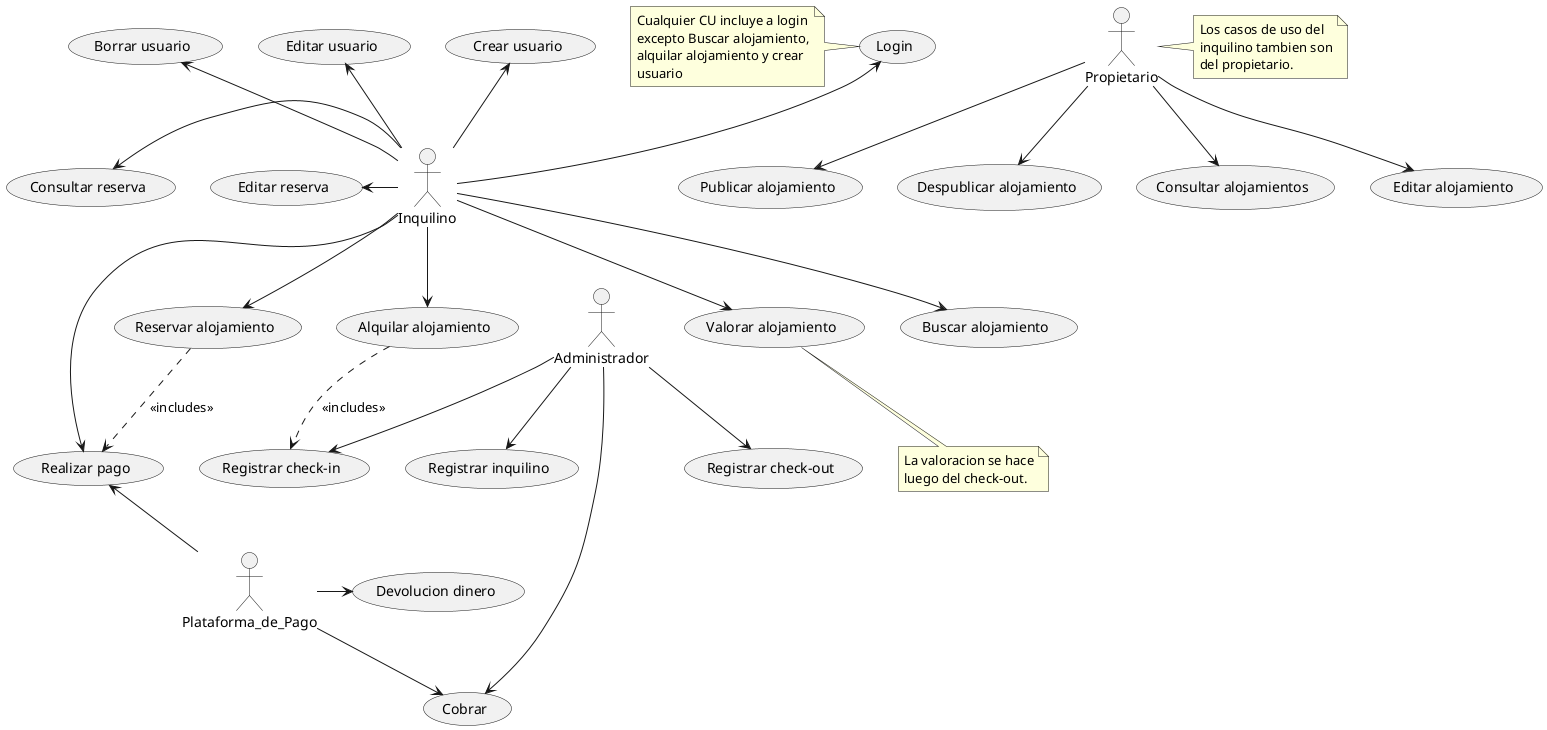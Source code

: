 @startuml Diagrama_CU
actor Inquilino
Inquilino -up-> (Crear usuario)
Inquilino -up-> (Editar usuario)
Inquilino -up-> (Borrar usuario)
Inquilino -up-> (Login)
Inquilino -left-> (Consultar reserva)
Inquilino -left-> (Editar reserva)
Inquilino -down-> (Valorar alojamiento)
Inquilino -down-> (Buscar alojamiento)
Inquilino -down-> (Alquilar alojamiento)
Inquilino -down-> (Reservar alojamiento)
Inquilino -right-> (Realizar pago)

(Alquilar alojamiento) ..> (Registrar check-in) : <<includes>>
(Reservar alojamiento) ..> (Realizar pago): <<includes>>

actor Propietario
Propietario --> (Publicar alojamiento)
Propietario --> (Despublicar alojamiento)
Propietario --> (Consultar alojamientos)
Propietario --> (Editar alojamiento)

actor Administrador
Administrador --> (Registrar check-in)
Administrador --> (Registrar check-out)
Administrador --> (Registrar inquilino)
Administrador --> (Cobrar)

actor Plataforma_de_Pago
Plataforma_de_Pago -up-> (Realizar pago)
Plataforma_de_Pago -right-> (Devolucion dinero)
Plataforma_de_Pago --> (Cobrar)

note right of (Propietario)
  Los casos de uso del
  inquilino tambien son
  del propietario. 
end note

note bottom of (Valorar alojamiento)
  La valoracion se hace
  luego del check-out.
end note

note left of (Login)
  Cualquier CU incluye a login
  excepto Buscar alojamiento,
  alquilar alojamiento y crear
  usuario
end note

@enduml